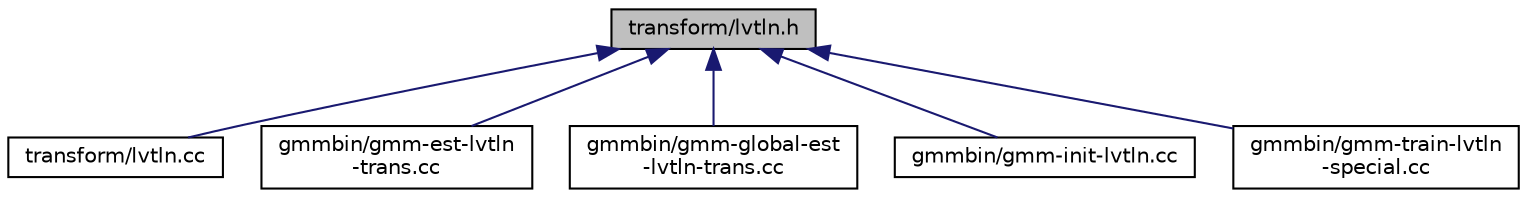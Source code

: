digraph "transform/lvtln.h"
{
  edge [fontname="Helvetica",fontsize="10",labelfontname="Helvetica",labelfontsize="10"];
  node [fontname="Helvetica",fontsize="10",shape=record];
  Node80 [label="transform/lvtln.h",height=0.2,width=0.4,color="black", fillcolor="grey75", style="filled", fontcolor="black"];
  Node80 -> Node81 [dir="back",color="midnightblue",fontsize="10",style="solid",fontname="Helvetica"];
  Node81 [label="transform/lvtln.cc",height=0.2,width=0.4,color="black", fillcolor="white", style="filled",URL="$lvtln_8cc.html"];
  Node80 -> Node82 [dir="back",color="midnightblue",fontsize="10",style="solid",fontname="Helvetica"];
  Node82 [label="gmmbin/gmm-est-lvtln\l-trans.cc",height=0.2,width=0.4,color="black", fillcolor="white", style="filled",URL="$gmm-est-lvtln-trans_8cc.html"];
  Node80 -> Node83 [dir="back",color="midnightblue",fontsize="10",style="solid",fontname="Helvetica"];
  Node83 [label="gmmbin/gmm-global-est\l-lvtln-trans.cc",height=0.2,width=0.4,color="black", fillcolor="white", style="filled",URL="$gmm-global-est-lvtln-trans_8cc.html"];
  Node80 -> Node84 [dir="back",color="midnightblue",fontsize="10",style="solid",fontname="Helvetica"];
  Node84 [label="gmmbin/gmm-init-lvtln.cc",height=0.2,width=0.4,color="black", fillcolor="white", style="filled",URL="$gmm-init-lvtln_8cc.html"];
  Node80 -> Node85 [dir="back",color="midnightblue",fontsize="10",style="solid",fontname="Helvetica"];
  Node85 [label="gmmbin/gmm-train-lvtln\l-special.cc",height=0.2,width=0.4,color="black", fillcolor="white", style="filled",URL="$gmm-train-lvtln-special_8cc.html"];
}
